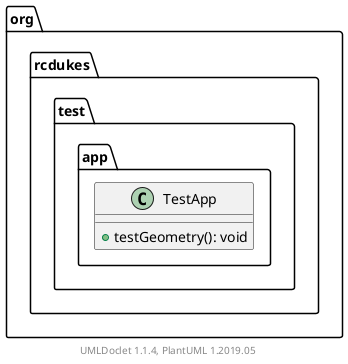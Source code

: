 @startuml

    namespace org.rcdukes.test.app {

        class TestApp [[TestApp.html]] {
            +testGeometry(): void
        }

    }


    center footer UMLDoclet 1.1.4, PlantUML 1.2019.05
@enduml
